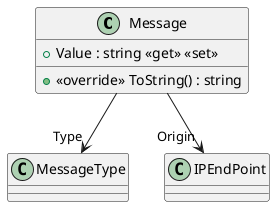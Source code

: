 @startuml
class Message {
    + Value : string <<get>> <<set>>
    + <<override>> ToString() : string
}
Message --> "Type" MessageType
Message --> "Origin" IPEndPoint
@enduml
